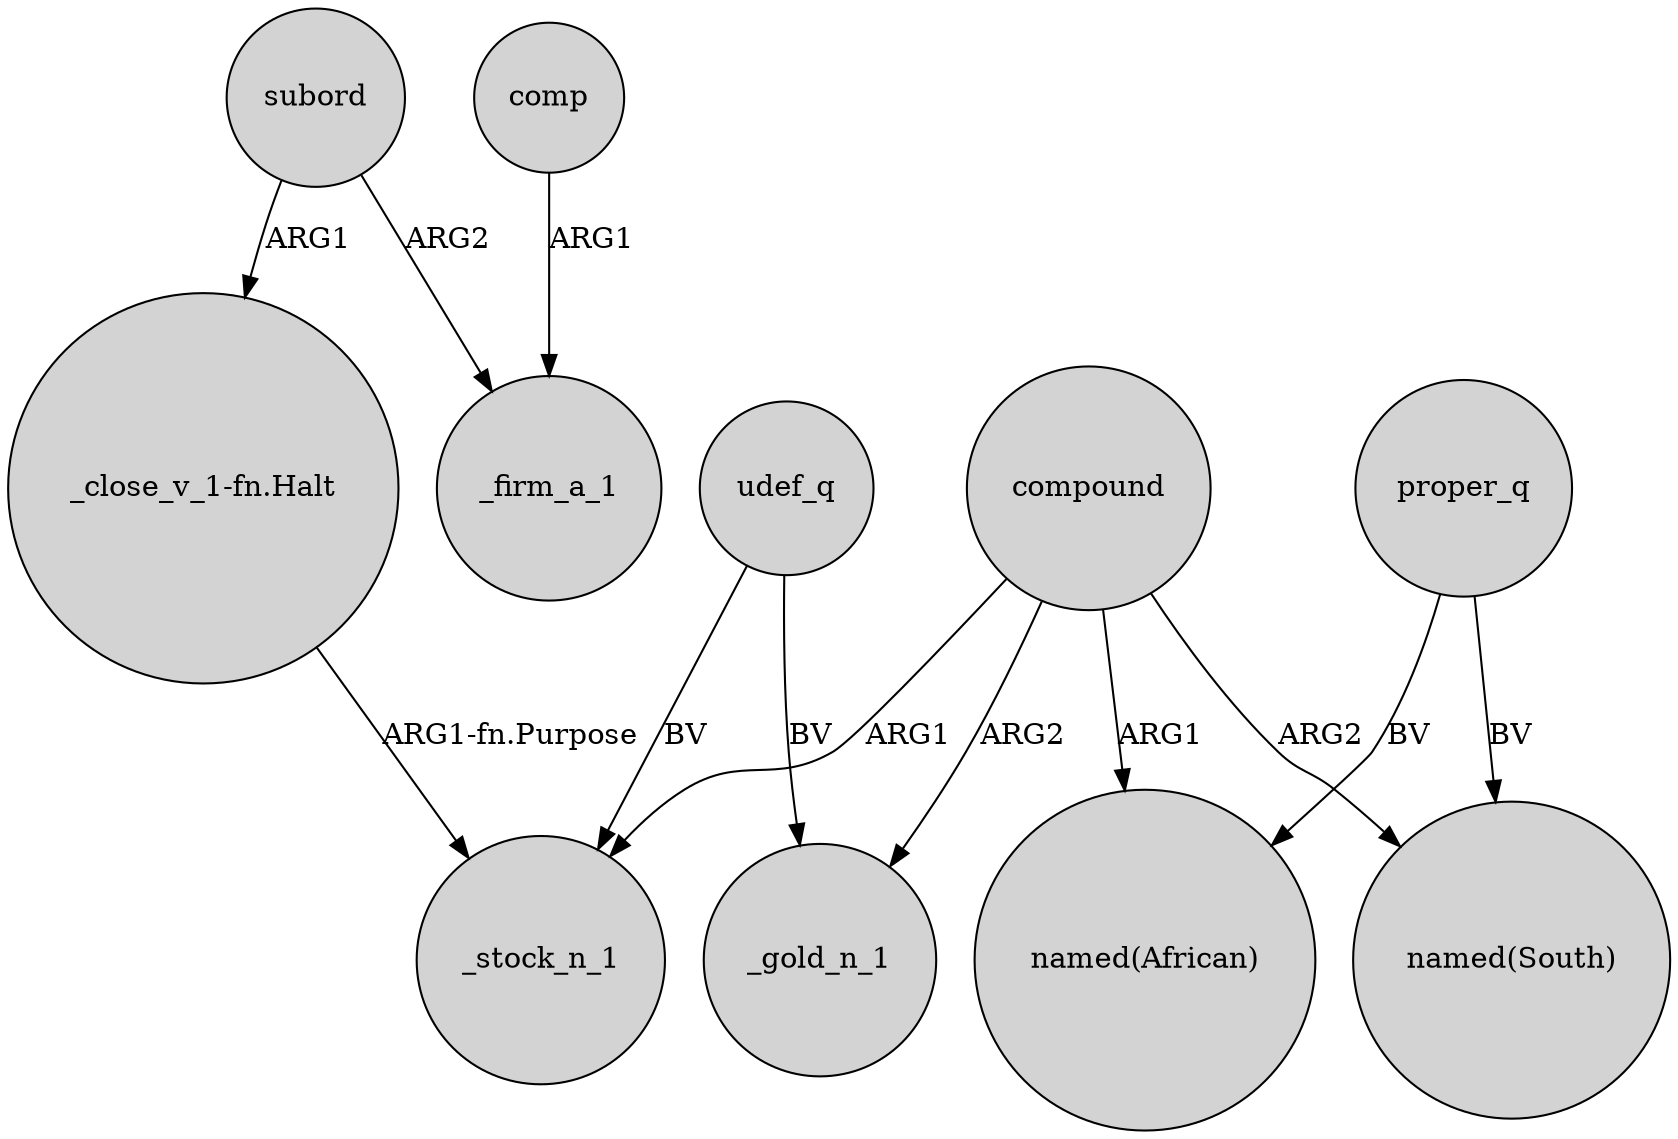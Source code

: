 digraph {
	node [shape=circle style=filled]
	comp -> _firm_a_1 [label=ARG1]
	compound -> "named(African)" [label=ARG1]
	udef_q -> _gold_n_1 [label=BV]
	proper_q -> "named(African)" [label=BV]
	subord -> _firm_a_1 [label=ARG2]
	proper_q -> "named(South)" [label=BV]
	compound -> "named(South)" [label=ARG2]
	compound -> _stock_n_1 [label=ARG1]
	compound -> _gold_n_1 [label=ARG2]
	"_close_v_1-fn.Halt" -> _stock_n_1 [label="ARG1-fn.Purpose"]
	udef_q -> _stock_n_1 [label=BV]
	subord -> "_close_v_1-fn.Halt" [label=ARG1]
}
